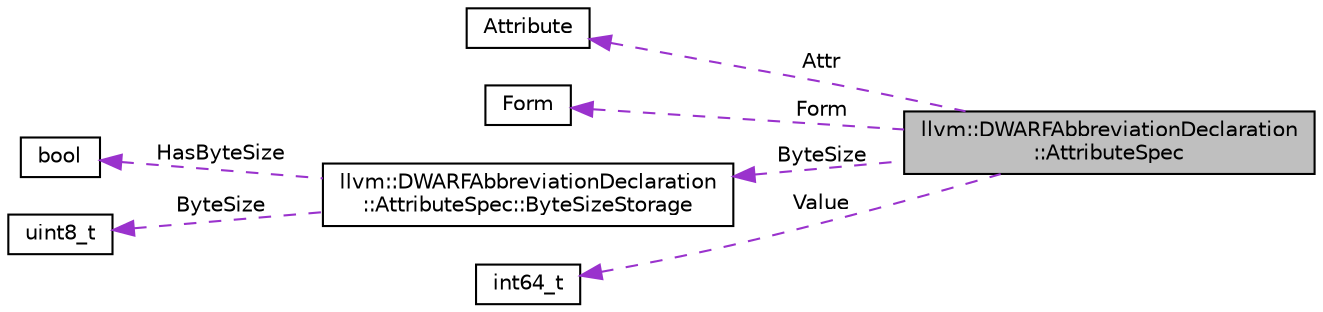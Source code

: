 digraph "llvm::DWARFAbbreviationDeclaration::AttributeSpec"
{
 // LATEX_PDF_SIZE
  bgcolor="transparent";
  edge [fontname="Helvetica",fontsize="10",labelfontname="Helvetica",labelfontsize="10"];
  node [fontname="Helvetica",fontsize="10",shape="box"];
  rankdir="LR";
  Node1 [label="llvm::DWARFAbbreviationDeclaration\l::AttributeSpec",height=0.2,width=0.4,color="black", fillcolor="grey75", style="filled", fontcolor="black",tooltip=" "];
  Node2 -> Node1 [dir="back",color="darkorchid3",fontsize="10",style="dashed",label=" Attr" ,fontname="Helvetica"];
  Node2 [label="Attribute",height=0.2,width=0.4,color="black",tooltip=" "];
  Node3 -> Node1 [dir="back",color="darkorchid3",fontsize="10",style="dashed",label=" Form" ,fontname="Helvetica"];
  Node3 [label="Form",height=0.2,width=0.4,color="black",tooltip=" "];
  Node4 -> Node1 [dir="back",color="darkorchid3",fontsize="10",style="dashed",label=" ByteSize" ,fontname="Helvetica"];
  Node4 [label="llvm::DWARFAbbreviationDeclaration\l::AttributeSpec::ByteSizeStorage",height=0.2,width=0.4,color="black",tooltip=" "];
  Node5 -> Node4 [dir="back",color="darkorchid3",fontsize="10",style="dashed",label=" HasByteSize" ,fontname="Helvetica"];
  Node5 [label="bool",height=0.2,width=0.4,color="black",URL="$classbool.html",tooltip=" "];
  Node6 -> Node4 [dir="back",color="darkorchid3",fontsize="10",style="dashed",label=" ByteSize" ,fontname="Helvetica"];
  Node6 [label="uint8_t",height=0.2,width=0.4,color="black",tooltip=" "];
  Node7 -> Node1 [dir="back",color="darkorchid3",fontsize="10",style="dashed",label=" Value" ,fontname="Helvetica"];
  Node7 [label="int64_t",height=0.2,width=0.4,color="black",tooltip=" "];
}
